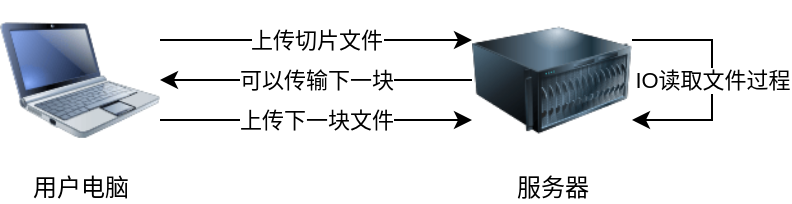 <mxfile version="24.3.1" type="github" pages="2">
  <diagram id="T1VDqFvA3Pbn5BaJYuLr" name="分片上传">
    <mxGraphModel dx="1050" dy="557" grid="1" gridSize="10" guides="1" tooltips="1" connect="1" arrows="1" fold="1" page="1" pageScale="1" pageWidth="827" pageHeight="1169" math="0" shadow="0">
      <root>
        <mxCell id="0" />
        <mxCell id="1" parent="0" />
        <mxCell id="f-JIc6hr4g_tyd3MqSKu-6" value="可以传输下一块" style="edgeStyle=orthogonalEdgeStyle;rounded=0;orthogonalLoop=1;jettySize=auto;html=1;exitX=0;exitY=0.5;exitDx=0;exitDy=0;" edge="1" parent="1" source="f-JIc6hr4g_tyd3MqSKu-1" target="f-JIc6hr4g_tyd3MqSKu-2">
          <mxGeometry relative="1" as="geometry" />
        </mxCell>
        <mxCell id="f-JIc6hr4g_tyd3MqSKu-1" value="服务器" style="image;html=1;image=img/lib/clip_art/computers/Server_128x128.png" vertex="1" parent="1">
          <mxGeometry x="446" y="320" width="80" height="80" as="geometry" />
        </mxCell>
        <mxCell id="f-JIc6hr4g_tyd3MqSKu-5" value="上传切片文件" style="edgeStyle=orthogonalEdgeStyle;rounded=0;orthogonalLoop=1;jettySize=auto;html=1;exitX=1;exitY=0.25;exitDx=0;exitDy=0;entryX=0;entryY=0.25;entryDx=0;entryDy=0;" edge="1" parent="1" source="f-JIc6hr4g_tyd3MqSKu-2" target="f-JIc6hr4g_tyd3MqSKu-1">
          <mxGeometry relative="1" as="geometry" />
        </mxCell>
        <mxCell id="f-JIc6hr4g_tyd3MqSKu-7" value="上传下一块文件" style="edgeStyle=orthogonalEdgeStyle;rounded=0;orthogonalLoop=1;jettySize=auto;html=1;exitX=1;exitY=0.75;exitDx=0;exitDy=0;entryX=0;entryY=0.75;entryDx=0;entryDy=0;" edge="1" parent="1" source="f-JIc6hr4g_tyd3MqSKu-2" target="f-JIc6hr4g_tyd3MqSKu-1">
          <mxGeometry relative="1" as="geometry" />
        </mxCell>
        <mxCell id="f-JIc6hr4g_tyd3MqSKu-2" value="用户电脑" style="image;html=1;image=img/lib/clip_art/computers/Netbook_128x128.png" vertex="1" parent="1">
          <mxGeometry x="210" y="320" width="80" height="80" as="geometry" />
        </mxCell>
        <mxCell id="f-JIc6hr4g_tyd3MqSKu-9" value="IO读取文件过程" style="edgeStyle=orthogonalEdgeStyle;rounded=0;orthogonalLoop=1;jettySize=auto;html=1;exitX=1;exitY=0.25;exitDx=0;exitDy=0;entryX=1;entryY=0.75;entryDx=0;entryDy=0;" edge="1" parent="1" source="f-JIc6hr4g_tyd3MqSKu-1" target="f-JIc6hr4g_tyd3MqSKu-1">
          <mxGeometry relative="1" as="geometry">
            <Array as="points">
              <mxPoint x="566" y="340" />
              <mxPoint x="566" y="380" />
            </Array>
          </mxGeometry>
        </mxCell>
      </root>
    </mxGraphModel>
  </diagram>
  <diagram id="R2lEEEUBdFMjLlhIrx00" name="https">
    <mxGraphModel dx="1050" dy="603" grid="1" gridSize="10" guides="1" tooltips="1" connect="1" arrows="1" fold="1" page="1" pageScale="1" pageWidth="850" pageHeight="1100" math="0" shadow="0" extFonts="Permanent Marker^https://fonts.googleapis.com/css?family=Permanent+Marker">
      <root>
        <mxCell id="0" />
        <mxCell id="1" parent="0" />
        <mxCell id="I-eei9kPtDWw9Z9nhV4N-3" value="https 访问服务" style="edgeStyle=orthogonalEdgeStyle;rounded=0;orthogonalLoop=1;jettySize=auto;html=1;" edge="1" parent="1" source="I-eei9kPtDWw9Z9nhV4N-4" target="I-eei9kPtDWw9Z9nhV4N-2">
          <mxGeometry relative="1" as="geometry">
            <mxPoint x="170" y="260" as="sourcePoint" />
          </mxGeometry>
        </mxCell>
        <mxCell id="I-eei9kPtDWw9Z9nhV4N-2" value="JAVA服务端" style="image;html=1;image=img/lib/clip_art/computers/Server_128x128.png" vertex="1" parent="1">
          <mxGeometry x="430" y="220" width="80" height="80" as="geometry" />
        </mxCell>
        <mxCell id="I-eei9kPtDWw9Z9nhV4N-4" value="" style="image;html=1;image=img/lib/clip_art/computers/iMac_128x128.png" vertex="1" parent="1">
          <mxGeometry x="140" y="220" width="80" height="80" as="geometry" />
        </mxCell>
        <mxCell id="I-eei9kPtDWw9Z9nhV4N-5" value="http访问" style="edgeStyle=orthogonalEdgeStyle;rounded=0;orthogonalLoop=1;jettySize=auto;html=1;" edge="1" parent="1" source="I-eei9kPtDWw9Z9nhV4N-9" target="I-eei9kPtDWw9Z9nhV4N-6">
          <mxGeometry relative="1" as="geometry">
            <mxPoint x="380" y="370" as="sourcePoint" />
          </mxGeometry>
        </mxCell>
        <mxCell id="I-eei9kPtDWw9Z9nhV4N-6" value="JAVA服务端" style="image;html=1;image=img/lib/clip_art/computers/Server_128x128.png" vertex="1" parent="1">
          <mxGeometry x="560" y="330" width="80" height="80" as="geometry" />
        </mxCell>
        <mxCell id="I-eei9kPtDWw9Z9nhV4N-9" value="nginx" style="image;html=1;image=img/lib/clip_art/computers/Server_128x128.png" vertex="1" parent="1">
          <mxGeometry x="310" y="330" width="80" height="80" as="geometry" />
        </mxCell>
        <mxCell id="I-eei9kPtDWw9Z9nhV4N-12" value="&#xa;&lt;span style=&quot;color: rgb(0, 0, 0); font-family: Helvetica; font-size: 11px; font-style: normal; font-variant-ligatures: normal; font-variant-caps: normal; font-weight: 400; letter-spacing: normal; orphans: 2; text-align: center; text-indent: 0px; text-transform: none; widows: 2; word-spacing: 0px; -webkit-text-stroke-width: 0px; white-space: nowrap; background-color: rgb(255, 255, 255); text-decoration-thickness: initial; text-decoration-style: initial; text-decoration-color: initial; display: inline !important; float: none;&quot;&gt;https 访问服务&lt;/span&gt;&#xa;&#xa;" style="edgeStyle=orthogonalEdgeStyle;rounded=0;orthogonalLoop=1;jettySize=auto;html=1;exitX=1;exitY=0.5;exitDx=0;exitDy=0;entryX=0;entryY=0.5;entryDx=0;entryDy=0;" edge="1" parent="1" source="I-eei9kPtDWw9Z9nhV4N-10" target="I-eei9kPtDWw9Z9nhV4N-9">
          <mxGeometry relative="1" as="geometry" />
        </mxCell>
        <mxCell id="I-eei9kPtDWw9Z9nhV4N-10" value="" style="image;html=1;image=img/lib/clip_art/computers/iMac_128x128.png" vertex="1" parent="1">
          <mxGeometry x="70" y="330" width="80" height="80" as="geometry" />
        </mxCell>
      </root>
    </mxGraphModel>
  </diagram>
</mxfile>
